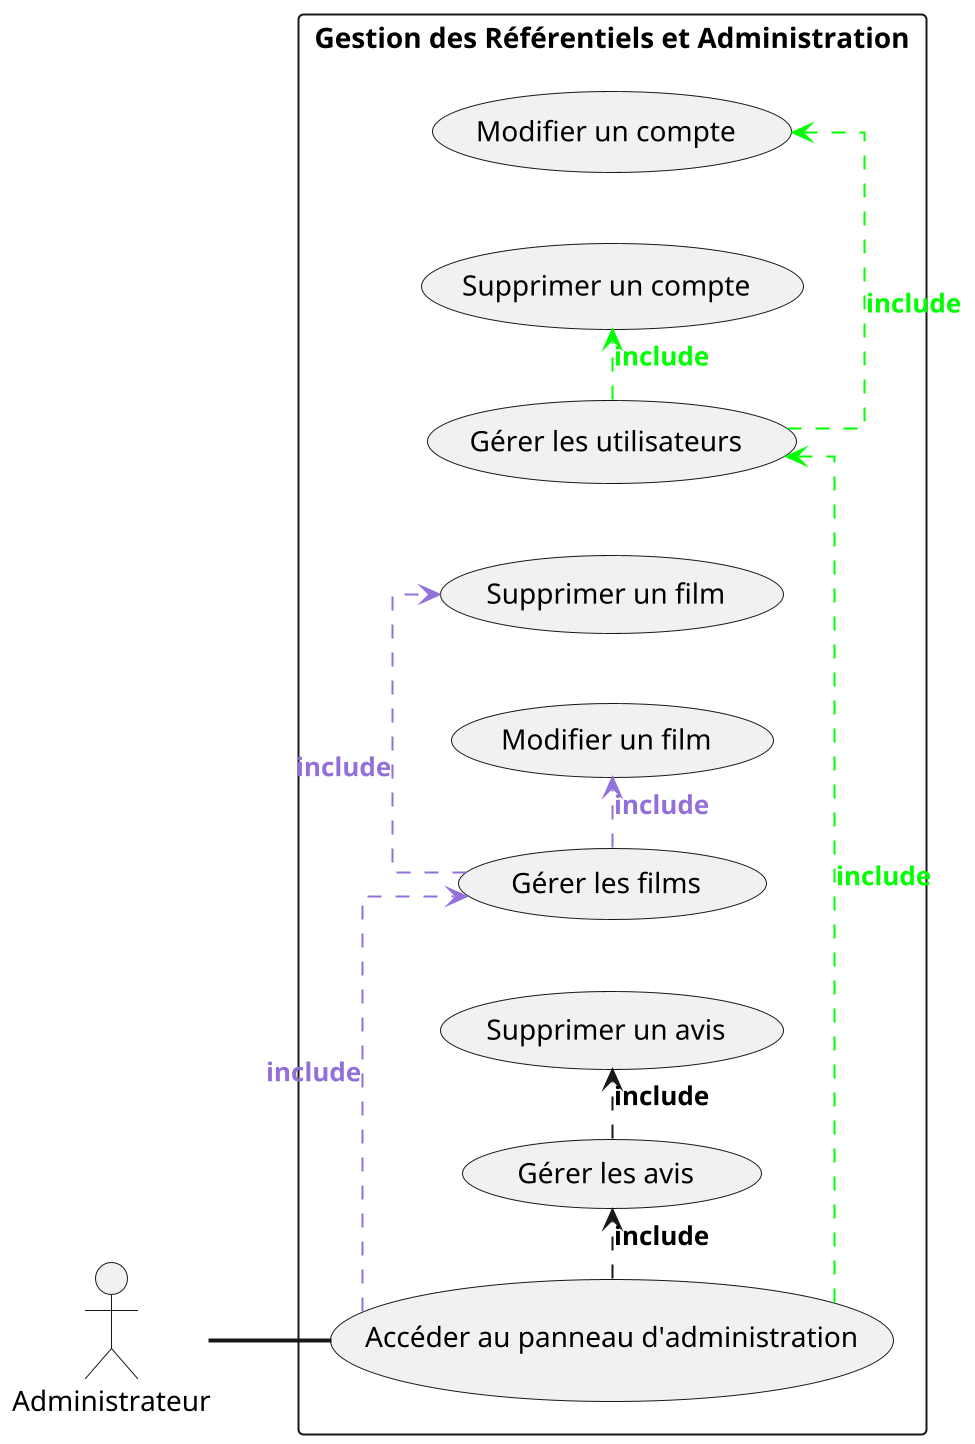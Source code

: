 @startuml AdminManagement
scale 2
left to right direction
skinparam PackageStyle rect
skinparam linetype ortho
actor Administrateur
rectangle "Gestion des Référentiels et Administration" {
  Administrateur -- (Accéder au panneau d'administration) #line.bold;
  (Accéder au panneau d'administration) .> (Gérer les utilisateurs) #line.bold;line.dashed;line:Lime;text:Lime; : <b>include
  (Accéder au panneau d'administration) .> (Gérer les films) #line.bold;line.dashed;line:MediumPurple;text:MediumPurple; : <b>include
  (Accéder au panneau d'administration) .> (Gérer les avis) : <b>include

  (Gérer les utilisateurs) .> (Modifier un compte) #line.bold;line.dashed;line:Lime;text:Lime; : <b>include
  (Gérer les utilisateurs) .> (Supprimer un compte) #line.bold;line.dashed;line:Lime;text:Lime; : <b>include

  (Gérer les films) .> (Supprimer un film) #line.bold;line.dashed;line:MediumPurple;text:MediumPurple; : <b>include
  (Gérer les films) .> (Modifier un film) #line.bold;line.dashed;line:MediumPurple;text:MediumPurple; : <b>include

  (Gérer les avis) .> (Supprimer un avis) #line.bold;line.dashed; : <b>include
}
@enduml
